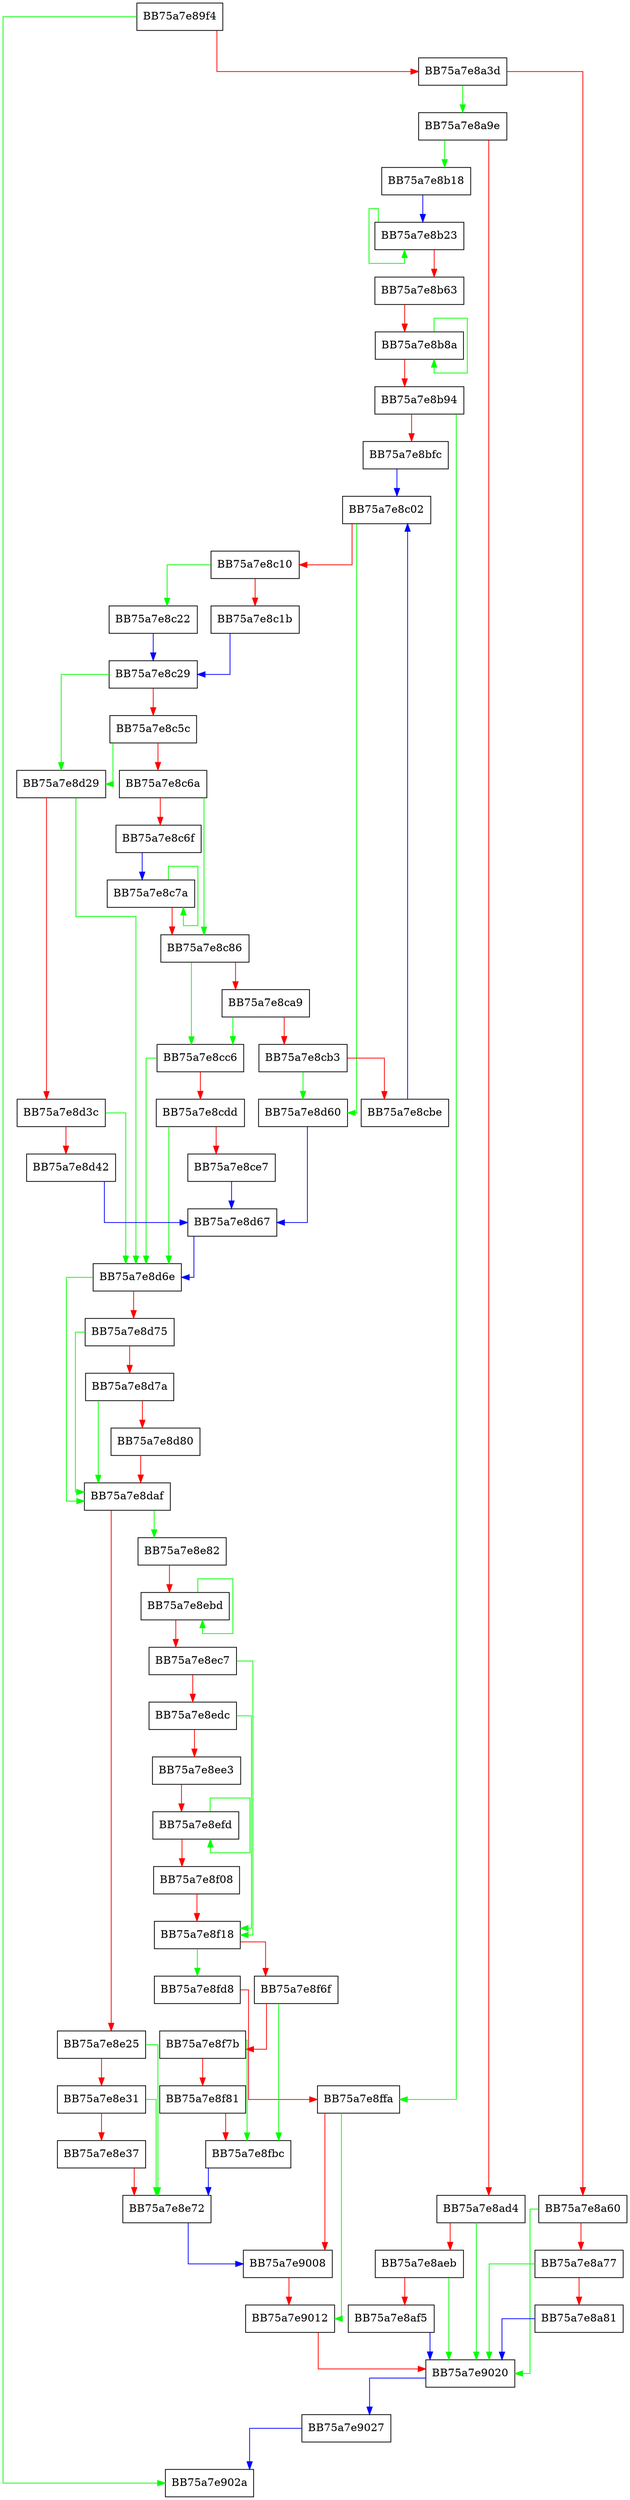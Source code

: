 digraph DoCopy {
  node [shape="box"];
  graph [splines=ortho];
  BB75a7e89f4 -> BB75a7e902a [color="green"];
  BB75a7e89f4 -> BB75a7e8a3d [color="red"];
  BB75a7e8a3d -> BB75a7e8a9e [color="green"];
  BB75a7e8a3d -> BB75a7e8a60 [color="red"];
  BB75a7e8a60 -> BB75a7e9020 [color="green"];
  BB75a7e8a60 -> BB75a7e8a77 [color="red"];
  BB75a7e8a77 -> BB75a7e9020 [color="green"];
  BB75a7e8a77 -> BB75a7e8a81 [color="red"];
  BB75a7e8a81 -> BB75a7e9020 [color="blue"];
  BB75a7e8a9e -> BB75a7e8b18 [color="green"];
  BB75a7e8a9e -> BB75a7e8ad4 [color="red"];
  BB75a7e8ad4 -> BB75a7e9020 [color="green"];
  BB75a7e8ad4 -> BB75a7e8aeb [color="red"];
  BB75a7e8aeb -> BB75a7e9020 [color="green"];
  BB75a7e8aeb -> BB75a7e8af5 [color="red"];
  BB75a7e8af5 -> BB75a7e9020 [color="blue"];
  BB75a7e8b18 -> BB75a7e8b23 [color="blue"];
  BB75a7e8b23 -> BB75a7e8b23 [color="green"];
  BB75a7e8b23 -> BB75a7e8b63 [color="red"];
  BB75a7e8b63 -> BB75a7e8b8a [color="red"];
  BB75a7e8b8a -> BB75a7e8b8a [color="green"];
  BB75a7e8b8a -> BB75a7e8b94 [color="red"];
  BB75a7e8b94 -> BB75a7e8ffa [color="green"];
  BB75a7e8b94 -> BB75a7e8bfc [color="red"];
  BB75a7e8bfc -> BB75a7e8c02 [color="blue"];
  BB75a7e8c02 -> BB75a7e8d60 [color="green"];
  BB75a7e8c02 -> BB75a7e8c10 [color="red"];
  BB75a7e8c10 -> BB75a7e8c22 [color="green"];
  BB75a7e8c10 -> BB75a7e8c1b [color="red"];
  BB75a7e8c1b -> BB75a7e8c29 [color="blue"];
  BB75a7e8c22 -> BB75a7e8c29 [color="blue"];
  BB75a7e8c29 -> BB75a7e8d29 [color="green"];
  BB75a7e8c29 -> BB75a7e8c5c [color="red"];
  BB75a7e8c5c -> BB75a7e8d29 [color="green"];
  BB75a7e8c5c -> BB75a7e8c6a [color="red"];
  BB75a7e8c6a -> BB75a7e8c86 [color="green"];
  BB75a7e8c6a -> BB75a7e8c6f [color="red"];
  BB75a7e8c6f -> BB75a7e8c7a [color="blue"];
  BB75a7e8c7a -> BB75a7e8c7a [color="green"];
  BB75a7e8c7a -> BB75a7e8c86 [color="red"];
  BB75a7e8c86 -> BB75a7e8cc6 [color="green"];
  BB75a7e8c86 -> BB75a7e8ca9 [color="red"];
  BB75a7e8ca9 -> BB75a7e8cc6 [color="green"];
  BB75a7e8ca9 -> BB75a7e8cb3 [color="red"];
  BB75a7e8cb3 -> BB75a7e8d60 [color="green"];
  BB75a7e8cb3 -> BB75a7e8cbe [color="red"];
  BB75a7e8cbe -> BB75a7e8c02 [color="blue"];
  BB75a7e8cc6 -> BB75a7e8d6e [color="green"];
  BB75a7e8cc6 -> BB75a7e8cdd [color="red"];
  BB75a7e8cdd -> BB75a7e8d6e [color="green"];
  BB75a7e8cdd -> BB75a7e8ce7 [color="red"];
  BB75a7e8ce7 -> BB75a7e8d67 [color="blue"];
  BB75a7e8d29 -> BB75a7e8d6e [color="green"];
  BB75a7e8d29 -> BB75a7e8d3c [color="red"];
  BB75a7e8d3c -> BB75a7e8d6e [color="green"];
  BB75a7e8d3c -> BB75a7e8d42 [color="red"];
  BB75a7e8d42 -> BB75a7e8d67 [color="blue"];
  BB75a7e8d60 -> BB75a7e8d67 [color="blue"];
  BB75a7e8d67 -> BB75a7e8d6e [color="blue"];
  BB75a7e8d6e -> BB75a7e8daf [color="green"];
  BB75a7e8d6e -> BB75a7e8d75 [color="red"];
  BB75a7e8d75 -> BB75a7e8daf [color="green"];
  BB75a7e8d75 -> BB75a7e8d7a [color="red"];
  BB75a7e8d7a -> BB75a7e8daf [color="green"];
  BB75a7e8d7a -> BB75a7e8d80 [color="red"];
  BB75a7e8d80 -> BB75a7e8daf [color="red"];
  BB75a7e8daf -> BB75a7e8e82 [color="green"];
  BB75a7e8daf -> BB75a7e8e25 [color="red"];
  BB75a7e8e25 -> BB75a7e8e72 [color="green"];
  BB75a7e8e25 -> BB75a7e8e31 [color="red"];
  BB75a7e8e31 -> BB75a7e8e72 [color="green"];
  BB75a7e8e31 -> BB75a7e8e37 [color="red"];
  BB75a7e8e37 -> BB75a7e8e72 [color="red"];
  BB75a7e8e72 -> BB75a7e9008 [color="blue"];
  BB75a7e8e82 -> BB75a7e8ebd [color="red"];
  BB75a7e8ebd -> BB75a7e8ebd [color="green"];
  BB75a7e8ebd -> BB75a7e8ec7 [color="red"];
  BB75a7e8ec7 -> BB75a7e8f18 [color="green"];
  BB75a7e8ec7 -> BB75a7e8edc [color="red"];
  BB75a7e8edc -> BB75a7e8f18 [color="green"];
  BB75a7e8edc -> BB75a7e8ee3 [color="red"];
  BB75a7e8ee3 -> BB75a7e8efd [color="red"];
  BB75a7e8efd -> BB75a7e8efd [color="green"];
  BB75a7e8efd -> BB75a7e8f08 [color="red"];
  BB75a7e8f08 -> BB75a7e8f18 [color="red"];
  BB75a7e8f18 -> BB75a7e8fd8 [color="green"];
  BB75a7e8f18 -> BB75a7e8f6f [color="red"];
  BB75a7e8f6f -> BB75a7e8fbc [color="green"];
  BB75a7e8f6f -> BB75a7e8f7b [color="red"];
  BB75a7e8f7b -> BB75a7e8fbc [color="green"];
  BB75a7e8f7b -> BB75a7e8f81 [color="red"];
  BB75a7e8f81 -> BB75a7e8fbc [color="red"];
  BB75a7e8fbc -> BB75a7e8e72 [color="blue"];
  BB75a7e8fd8 -> BB75a7e8ffa [color="red"];
  BB75a7e8ffa -> BB75a7e9012 [color="green"];
  BB75a7e8ffa -> BB75a7e9008 [color="red"];
  BB75a7e9008 -> BB75a7e9012 [color="red"];
  BB75a7e9012 -> BB75a7e9020 [color="red"];
  BB75a7e9020 -> BB75a7e9027 [color="blue"];
  BB75a7e9027 -> BB75a7e902a [color="blue"];
}